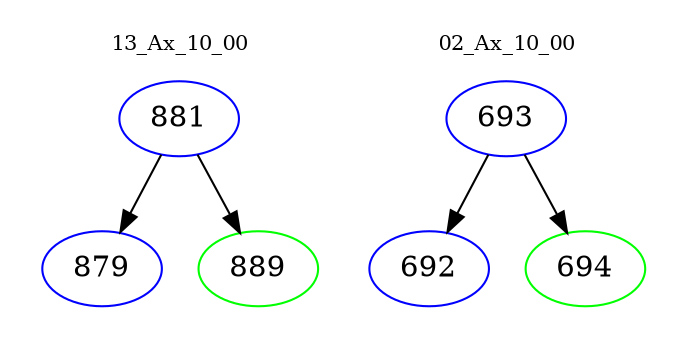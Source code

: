 digraph{
subgraph cluster_0 {
color = white
label = "13_Ax_10_00";
fontsize=10;
T0_881 [label="881", color="blue"]
T0_881 -> T0_879 [color="black"]
T0_879 [label="879", color="blue"]
T0_881 -> T0_889 [color="black"]
T0_889 [label="889", color="green"]
}
subgraph cluster_1 {
color = white
label = "02_Ax_10_00";
fontsize=10;
T1_693 [label="693", color="blue"]
T1_693 -> T1_692 [color="black"]
T1_692 [label="692", color="blue"]
T1_693 -> T1_694 [color="black"]
T1_694 [label="694", color="green"]
}
}
